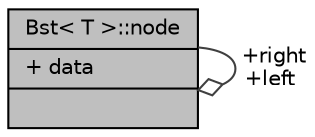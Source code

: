 digraph "Bst&lt; T &gt;::node"
{
 // INTERACTIVE_SVG=YES
 // LATEX_PDF_SIZE
  bgcolor="transparent";
  edge [fontname="Helvetica",fontsize="10",labelfontname="Helvetica",labelfontsize="10"];
  node [fontname="Helvetica",fontsize="10",shape=record];
  Node1 [label="{Bst\< T \>::node\n|+ data\l|}",height=0.2,width=0.4,color="black", fillcolor="grey75", style="filled", fontcolor="black",tooltip="A node is a structure containing the actual data, and two pointers pointing to another node."];
  Node1 -> Node1 [color="grey25",fontsize="10",style="solid",label=" +right\n+left" ,arrowhead="odiamond",fontname="Helvetica"];
}
